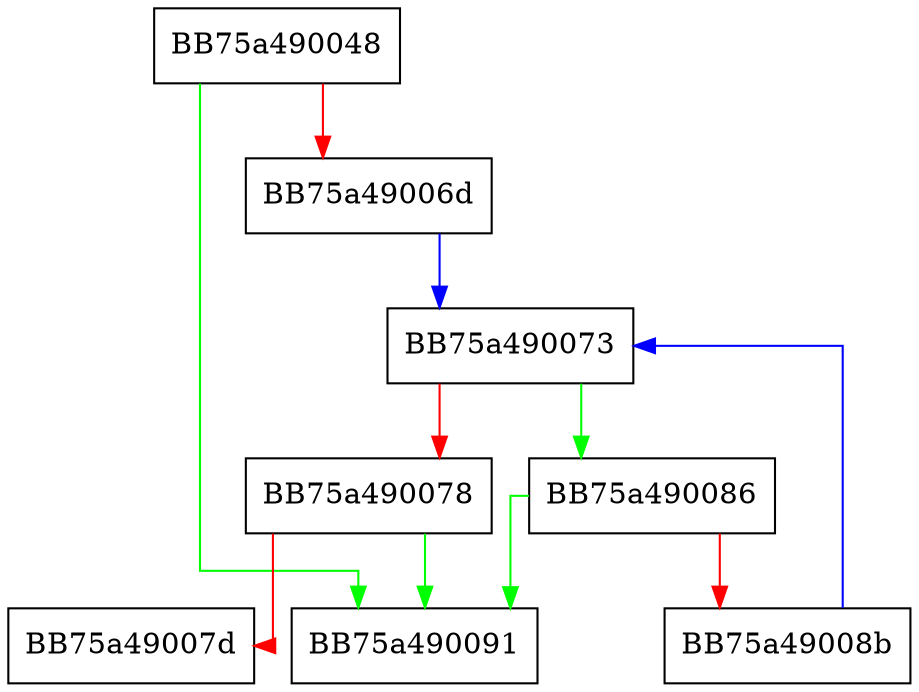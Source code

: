 digraph at {
  node [shape="box"];
  graph [splines=ortho];
  BB75a490048 -> BB75a490091 [color="green"];
  BB75a490048 -> BB75a49006d [color="red"];
  BB75a49006d -> BB75a490073 [color="blue"];
  BB75a490073 -> BB75a490086 [color="green"];
  BB75a490073 -> BB75a490078 [color="red"];
  BB75a490078 -> BB75a490091 [color="green"];
  BB75a490078 -> BB75a49007d [color="red"];
  BB75a490086 -> BB75a490091 [color="green"];
  BB75a490086 -> BB75a49008b [color="red"];
  BB75a49008b -> BB75a490073 [color="blue"];
}